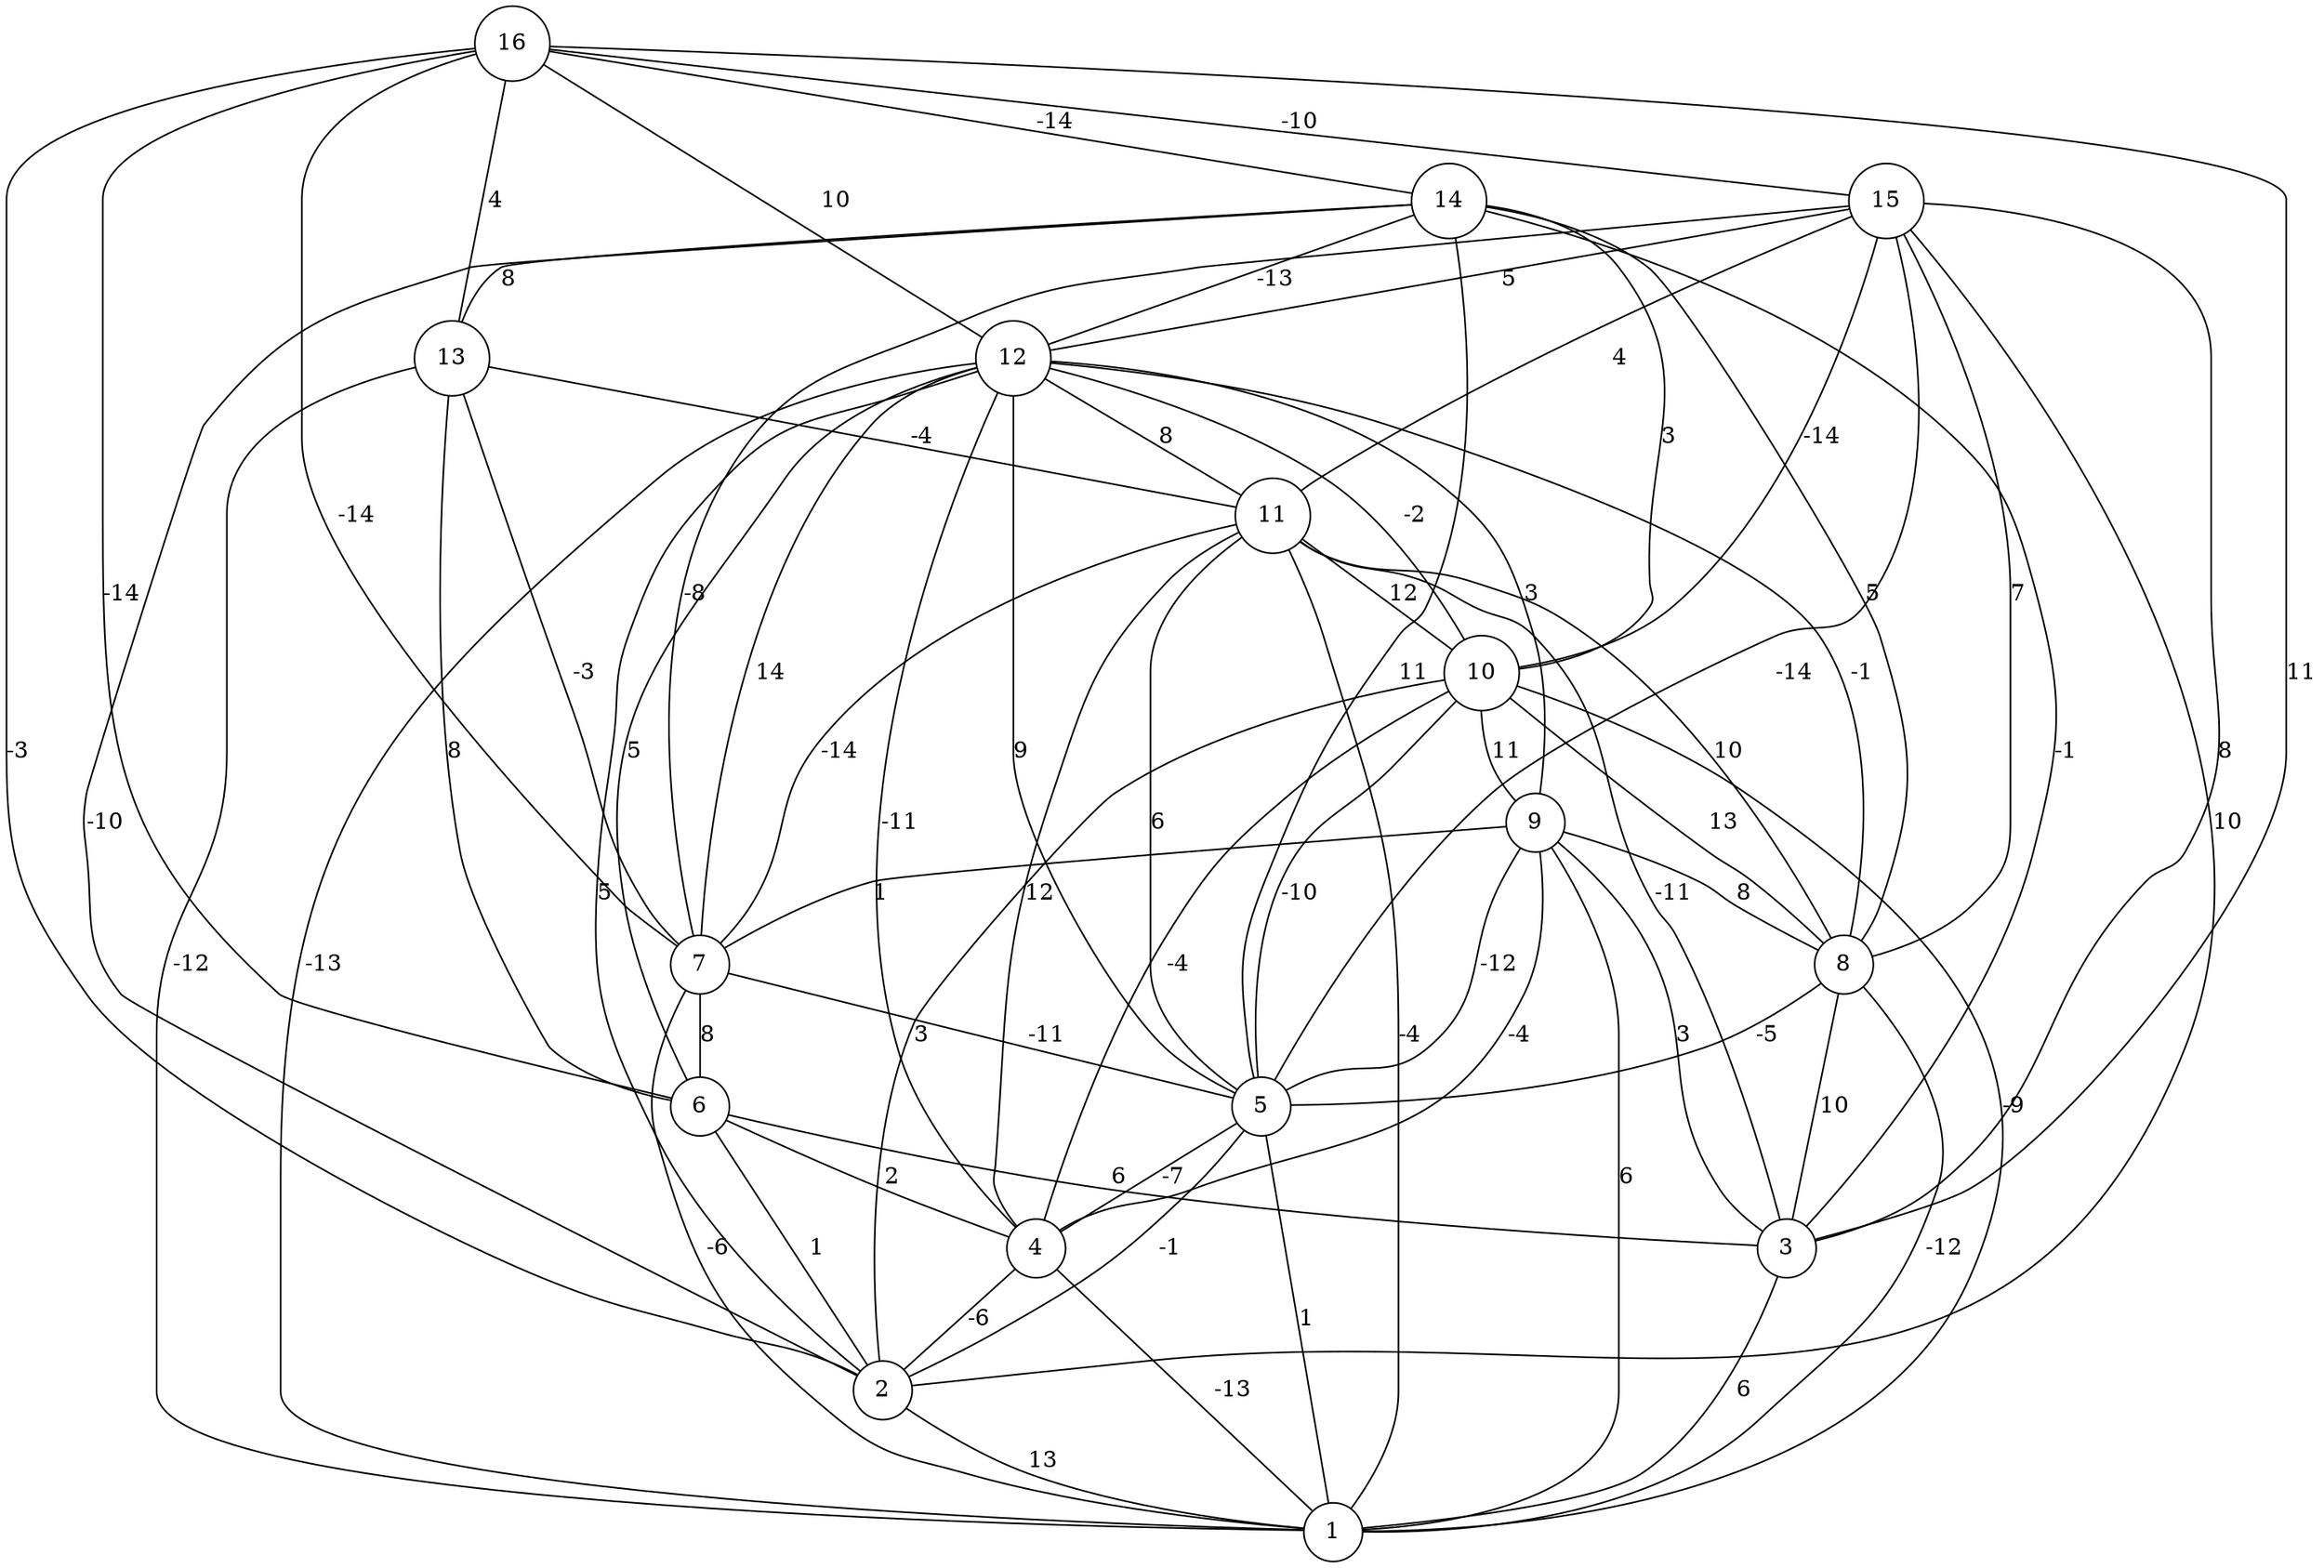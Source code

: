 graph { 
	 fontname="Helvetica,Arial,sans-serif" 
	 node [shape = circle]; 
	 16 -- 2 [label = "-3"];
	 16 -- 3 [label = "11"];
	 16 -- 6 [label = "-14"];
	 16 -- 7 [label = "-14"];
	 16 -- 12 [label = "10"];
	 16 -- 13 [label = "4"];
	 16 -- 14 [label = "-14"];
	 16 -- 15 [label = "-10"];
	 15 -- 2 [label = "10"];
	 15 -- 3 [label = "8"];
	 15 -- 5 [label = "-14"];
	 15 -- 7 [label = "-8"];
	 15 -- 8 [label = "7"];
	 15 -- 10 [label = "-14"];
	 15 -- 11 [label = "4"];
	 15 -- 12 [label = "5"];
	 14 -- 2 [label = "-10"];
	 14 -- 3 [label = "-1"];
	 14 -- 5 [label = "11"];
	 14 -- 8 [label = "5"];
	 14 -- 10 [label = "3"];
	 14 -- 12 [label = "-13"];
	 14 -- 13 [label = "8"];
	 13 -- 1 [label = "-12"];
	 13 -- 6 [label = "8"];
	 13 -- 7 [label = "-3"];
	 13 -- 11 [label = "-4"];
	 12 -- 1 [label = "-13"];
	 12 -- 2 [label = "5"];
	 12 -- 4 [label = "-11"];
	 12 -- 5 [label = "9"];
	 12 -- 6 [label = "5"];
	 12 -- 7 [label = "14"];
	 12 -- 8 [label = "-1"];
	 12 -- 9 [label = "3"];
	 12 -- 10 [label = "-2"];
	 12 -- 11 [label = "8"];
	 11 -- 1 [label = "-4"];
	 11 -- 3 [label = "-11"];
	 11 -- 4 [label = "12"];
	 11 -- 5 [label = "6"];
	 11 -- 7 [label = "-14"];
	 11 -- 8 [label = "10"];
	 11 -- 10 [label = "12"];
	 10 -- 1 [label = "-9"];
	 10 -- 2 [label = "3"];
	 10 -- 4 [label = "-4"];
	 10 -- 5 [label = "-10"];
	 10 -- 8 [label = "13"];
	 10 -- 9 [label = "11"];
	 9 -- 1 [label = "6"];
	 9 -- 3 [label = "3"];
	 9 -- 4 [label = "-4"];
	 9 -- 5 [label = "-12"];
	 9 -- 7 [label = "1"];
	 9 -- 8 [label = "8"];
	 8 -- 1 [label = "-12"];
	 8 -- 3 [label = "10"];
	 8 -- 5 [label = "-5"];
	 7 -- 1 [label = "-6"];
	 7 -- 5 [label = "-11"];
	 7 -- 6 [label = "8"];
	 6 -- 2 [label = "1"];
	 6 -- 3 [label = "6"];
	 6 -- 4 [label = "2"];
	 5 -- 1 [label = "1"];
	 5 -- 2 [label = "-1"];
	 5 -- 4 [label = "-7"];
	 4 -- 1 [label = "-13"];
	 4 -- 2 [label = "-6"];
	 3 -- 1 [label = "6"];
	 2 -- 1 [label = "13"];
	 1;
	 2;
	 3;
	 4;
	 5;
	 6;
	 7;
	 8;
	 9;
	 10;
	 11;
	 12;
	 13;
	 14;
	 15;
	 16;
}
